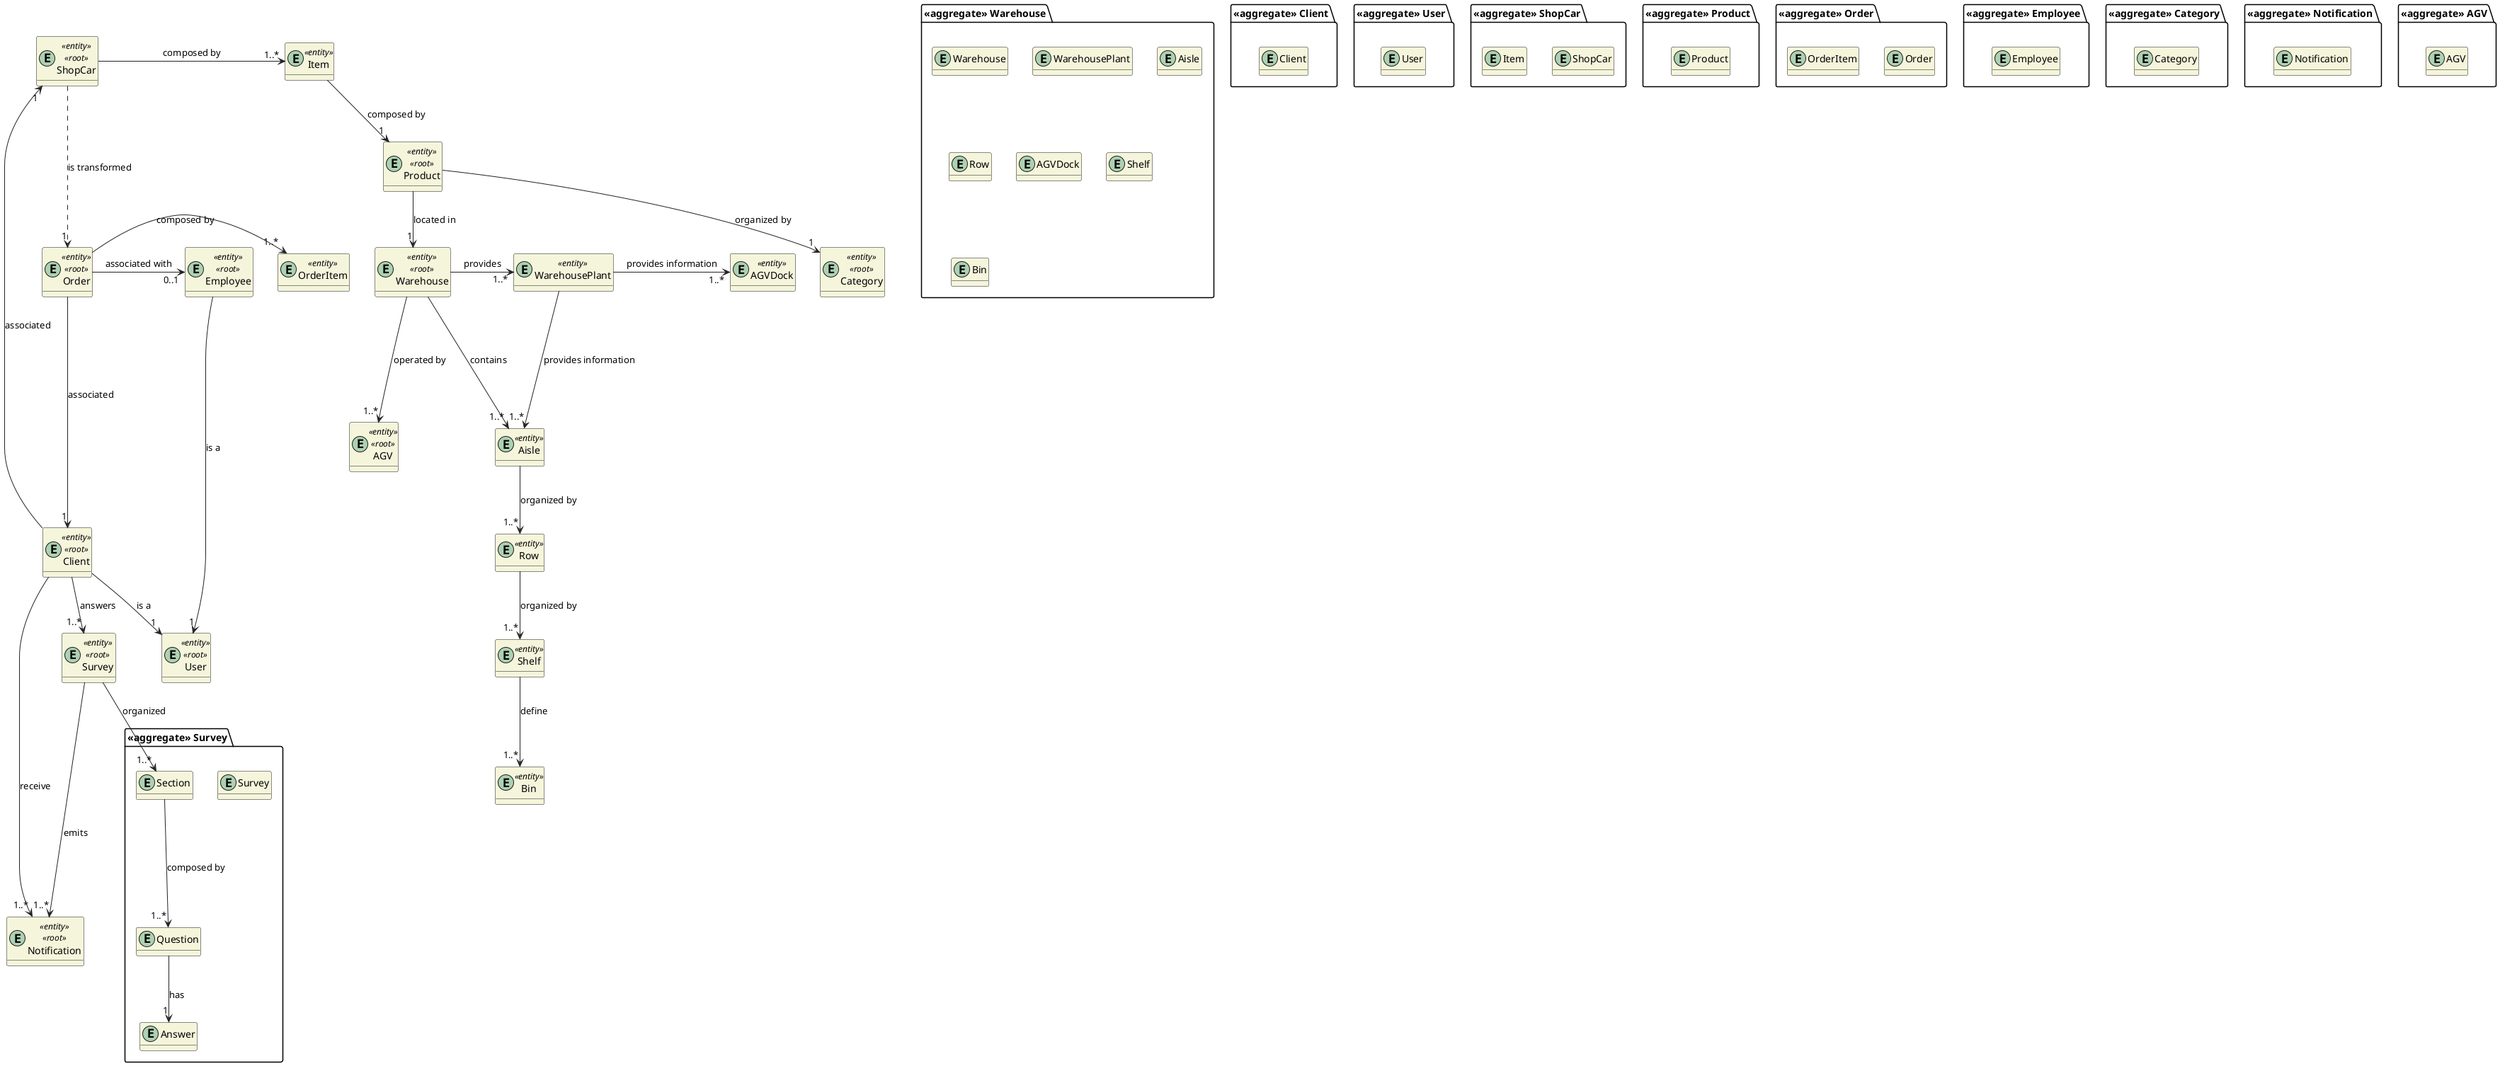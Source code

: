 @startuml
'https://plantuml.com/class-diagram

skinparam classAttributeIconSize 0
hide empty attributes
skinparam classBackgroundColor beige
skinparam ArrowColor #222222

package "<<aggregate>> Client" {
    entity Client
}

entity Client <<entity>> <<root>> {

}

package "<<aggregate>> User" {
    entity User
}

entity User <<entity>> <<root>> {

}

package "<<aggregate>> ShopCar"{
    entity ShopCar
    entity Item
}

entity ShopCar <<entity>> <<root>>{

}
package "<<aggregate>> Product"{
     entity Product


}



entity Product <<entity>> <<root>> {

}

package "<<aggregate>> Order"{
    entity Order
    entity OrderItem
}

entity OrderItem <<entity>> {

}

entity Order <<entity>> <<root>> {


}

package "<<aggregate>> Employee" {
    entity Employee
}

entity Employee <<entity>> <<root>> {

}

package "<<aggregate>> Category" {
    entity Category
}

entity Category <<entity>> <<root>> {

}
package "<<aggregate>> Survey" {
    entity Survey
    entity Section
    entity Question
    entity Answer

}

entity Survey <<entity>> <<root>> {


}

package "<<aggregate>> Notification" {
    entity Notification
}

entity Notification <<entity>> <<root>> {


}
package "<<aggregate>> Warehouse" {
    entity Warehouse
    entity WarehousePlant
    entity Aisle
    entity Row
    entity AGVDock
    entity Shelf
    entity Bin

}


entity Row <<entity>>{

}

entity Bin <<entity>>{

}

entity AGVDock <<entity>> {
}

entity Shelf <<entity>>{

}


entity WarehousePlant <<entity>> {
}


entity Aisle <<entity>>{

}


package "<<aggregate>> AGV" {
    entity AGV
}

entity AGV <<entity>> <<root>> {

}

entity Warehouse <<entity>> <<root>> {
}

entity Item <<entity>> {

}

Client -----> "1..*" Notification : receive
Client --> "1..*" Survey : answers
Client --> "1" User : is a
Employee --> "1" User : is a
Client -----> "1" ShopCar : associated

Survey --> "1..*" Notification : emits

ShopCar ...> "1" Order : is transformed
ShopCar -> "1..*" Item : composed by

Item --> "1" Product : composed by

Order -> "0..1" Employee : associated with
Order ----> "1" Client : associated
Order -> "1..*" OrderItem : composed by

Product --> "1" Category : organized by

Warehouse ---> "1..*" AGV : operated by
Warehouse -> "1..*" Aisle : contains
Warehouse -> "1..*" WarehousePlant : provides

Aisle --> "1..*" Row : organized by
Row --> "1..*" Shelf : organized by

Shelf --> "1..*" Bin : define

WarehousePlant ---> "1..*" Aisle : provides information
WarehousePlant -> "1..*" AGVDock : provides information


Product--> "1" Warehouse : located in

Survey --> "1..*" Section : organized
Section ---> "1..*" Question: composed by
Question --> "1" Answer : has

@enduml